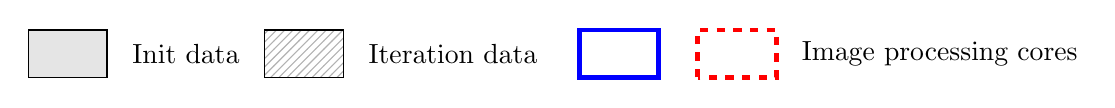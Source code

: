 % \tikzsetnextfilename{system-overview}
\begin{tikzpicture}[
    rounded corners=0mm,
    triangle/.style = {fill=blue!20, regular polygon, regular polygon sides=3 },
    node rotated/.style = {rotate=180},
    border rotated/.style = {shape border rotate=180}
]
    %coordinates
    \coordinate (orig)      at (0,0);

    \begin{pgfonlayer}{main}
        
        % Init pixels
        \draw[fill=gray!20] (0,0) rectangle (1,0.6);
        \node[anchor=west] at (1.2,0.3)  {Init data};

        \draw[pattern=north east lines, pattern color=gray!60] (3,0) rectangle (4,0.6);
        \node[anchor=west] at (4.2,0.3)  {Iteration data};

        \draw[blue,line width=0.6mm] (7,0) rectangle (8,0.6);
        \draw[red,line width=0.6mm,dashed] (8.5,0) rectangle (9.5,0.6);
        % \draw[black,line width=0.4mm,dotted] (10,0) rectangle (11,0.6);
        \node[anchor=west] at (9.7,0.3)  {Image processing cores};
        % Iter pixels
        % \draw[pattern=north east lines, pattern color=gray!60] (3,2) rectangle (4,7);
    \end{pgfonlayer}

    % Foreground
    \begin{pgfonlayer}{foreground}
        
    \end{pgfonlayer} 

    % Background
    \begin{pgfonlayer}{background}
        % Grid
        % \draw[step=1cm,gray,thin] (0,0) grid (6,7);
    \end{pgfonlayer} 

\end{tikzpicture}